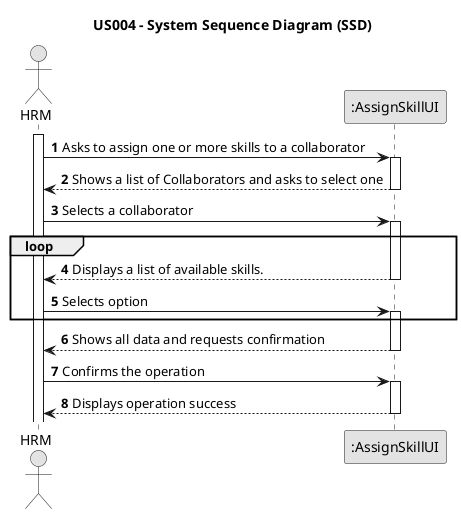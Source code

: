 @startuml
skinparam monochrome true
skinparam packageStyle rectangle
skinparam shadowing false

title US004 - System Sequence Diagram (SSD)

autonumber

actor "HRM" as Employee
participant ":AssignSkillUI" as System

activate Employee

    Employee -> System : Asks to assign one or more skills to a collaborator
    activate System

        System --> Employee : Shows a list of Collaborators and asks to select one
    deactivate System

    Employee -> System : Selects a collaborator

    loop

    activate System

        System --> Employee : Displays a list of available skills.
    deactivate System

    Employee -> System : Selects option


    activate System
    end

        System --> Employee : Shows all data and requests confirmation
    deactivate System

    Employee -> System : Confirms the operation
    activate System

        System --> Employee : Displays operation success
    deactivate System

@enduml